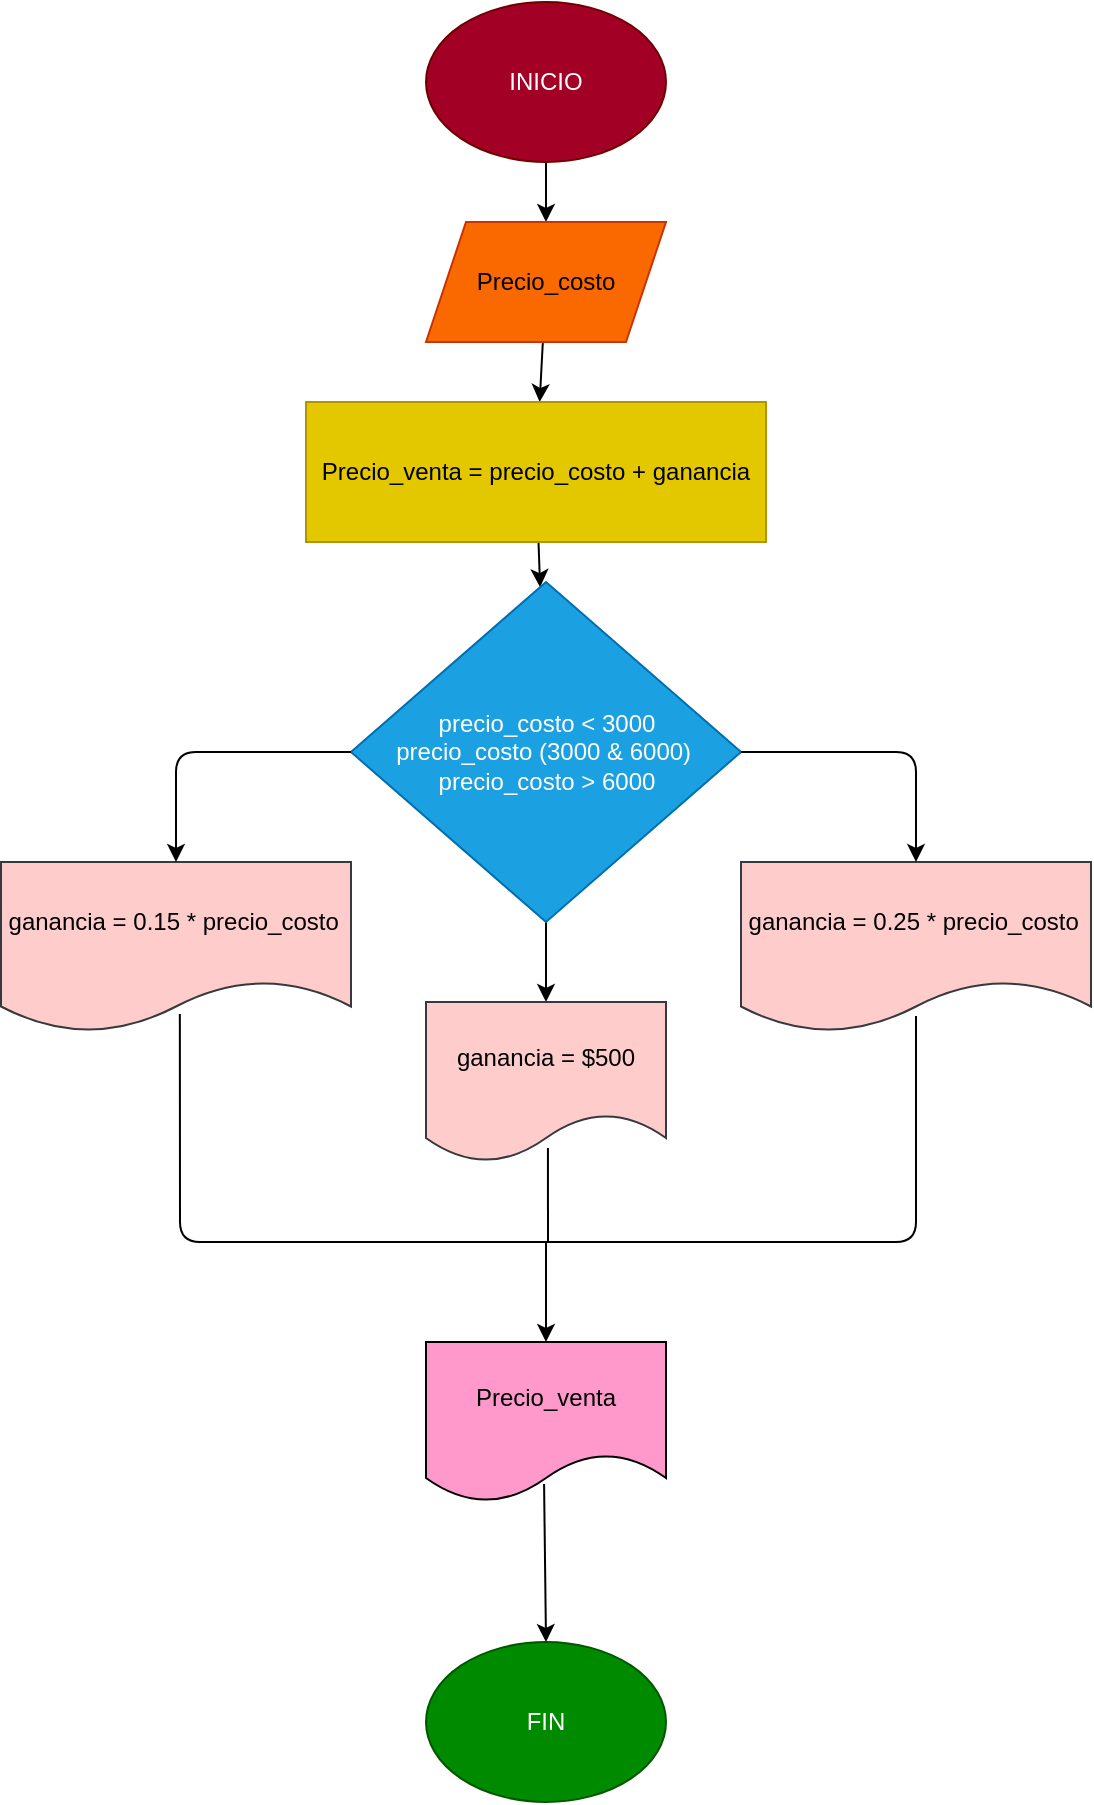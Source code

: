 <mxfile>
    <diagram id="Y5NTGkr8qHCl9NFckePX" name="Página-1">
        <mxGraphModel dx="1256" dy="487" grid="1" gridSize="10" guides="1" tooltips="1" connect="1" arrows="1" fold="1" page="1" pageScale="1" pageWidth="827" pageHeight="1169" math="0" shadow="0">
            <root>
                <mxCell id="0"/>
                <mxCell id="1" parent="0"/>
                <mxCell id="4" value="" style="edgeStyle=none;html=1;" edge="1" parent="1" source="2" target="3">
                    <mxGeometry relative="1" as="geometry"/>
                </mxCell>
                <mxCell id="2" value="INICIO" style="ellipse;whiteSpace=wrap;html=1;fillColor=#a20025;strokeColor=#6F0000;fontColor=#ffffff;" vertex="1" parent="1">
                    <mxGeometry x="160" y="40" width="120" height="80" as="geometry"/>
                </mxCell>
                <mxCell id="6" value="" style="edgeStyle=none;html=1;" edge="1" parent="1" source="3" target="5">
                    <mxGeometry relative="1" as="geometry"/>
                </mxCell>
                <mxCell id="3" value="Precio_costo" style="shape=parallelogram;perimeter=parallelogramPerimeter;whiteSpace=wrap;html=1;fixedSize=1;fillColor=#fa6800;strokeColor=#C73500;fontColor=#000000;" vertex="1" parent="1">
                    <mxGeometry x="160" y="150" width="120" height="60" as="geometry"/>
                </mxCell>
                <mxCell id="8" value="" style="edgeStyle=none;html=1;" edge="1" parent="1" source="5" target="7">
                    <mxGeometry relative="1" as="geometry"/>
                </mxCell>
                <mxCell id="5" value="Precio_venta = precio_costo + ganancia" style="whiteSpace=wrap;html=1;fillColor=#e3c800;strokeColor=#B09500;fontColor=#000000;" vertex="1" parent="1">
                    <mxGeometry x="100" y="240" width="230" height="70" as="geometry"/>
                </mxCell>
                <mxCell id="12" value="" style="edgeStyle=none;html=1;" edge="1" parent="1" source="7" target="11">
                    <mxGeometry relative="1" as="geometry"/>
                </mxCell>
                <mxCell id="7" value="precio_costo &amp;lt; 3000&lt;br&gt;precio_costo (3000 &amp;amp; 6000)&amp;nbsp;&lt;br&gt;precio_costo &amp;gt; 6000" style="rhombus;whiteSpace=wrap;html=1;fillColor=#1ba1e2;strokeColor=#006EAF;fontColor=#ffffff;" vertex="1" parent="1">
                    <mxGeometry x="122.5" y="330" width="195" height="170" as="geometry"/>
                </mxCell>
                <mxCell id="11" value="&lt;font color=&quot;#000000&quot;&gt;ganancia = $500&lt;/font&gt;" style="shape=document;whiteSpace=wrap;html=1;boundedLbl=1;fillColor=#ffcccc;strokeColor=#36393d;" vertex="1" parent="1">
                    <mxGeometry x="160" y="540" width="120" height="80" as="geometry"/>
                </mxCell>
                <mxCell id="13" value="&lt;font color=&quot;#000000&quot;&gt;ganancia = 0.15 * precio_costo&amp;nbsp;&lt;/font&gt;" style="shape=document;whiteSpace=wrap;html=1;boundedLbl=1;fillColor=#ffcccc;strokeColor=#36393d;" vertex="1" parent="1">
                    <mxGeometry x="-52.5" y="470" width="175" height="85" as="geometry"/>
                </mxCell>
                <mxCell id="17" value="&lt;font color=&quot;#000000&quot;&gt;ganancia = 0.25 * precio_costo&amp;nbsp;&lt;/font&gt;" style="shape=document;whiteSpace=wrap;html=1;boundedLbl=1;fillColor=#ffcccc;strokeColor=#36393d;" vertex="1" parent="1">
                    <mxGeometry x="317.5" y="470" width="175" height="85" as="geometry"/>
                </mxCell>
                <mxCell id="18" value="" style="endArrow=classic;html=1;fontColor=#000000;exitX=1;exitY=0.5;exitDx=0;exitDy=0;entryX=0.5;entryY=0;entryDx=0;entryDy=0;" edge="1" parent="1" source="7" target="17">
                    <mxGeometry width="50" height="50" relative="1" as="geometry">
                        <mxPoint x="230" y="540" as="sourcePoint"/>
                        <mxPoint x="280" y="490" as="targetPoint"/>
                        <Array as="points">
                            <mxPoint x="405" y="415"/>
                        </Array>
                    </mxGeometry>
                </mxCell>
                <mxCell id="19" value="" style="endArrow=classic;html=1;fontColor=#000000;exitX=0;exitY=0.5;exitDx=0;exitDy=0;entryX=0.5;entryY=0;entryDx=0;entryDy=0;" edge="1" parent="1" source="7" target="13">
                    <mxGeometry width="50" height="50" relative="1" as="geometry">
                        <mxPoint x="-20" y="480" as="sourcePoint"/>
                        <mxPoint x="30" y="430" as="targetPoint"/>
                        <Array as="points">
                            <mxPoint x="35" y="415"/>
                        </Array>
                    </mxGeometry>
                </mxCell>
                <mxCell id="22" value="Precio_venta" style="shape=document;whiteSpace=wrap;html=1;boundedLbl=1;fontColor=#000000;fillColor=#FF99CC;" vertex="1" parent="1">
                    <mxGeometry x="160" y="710" width="120" height="80" as="geometry"/>
                </mxCell>
                <mxCell id="26" value="" style="endArrow=none;html=1;fontColor=#000000;exitX=0.511;exitY=0.894;exitDx=0;exitDy=0;exitPerimeter=0;" edge="1" parent="1" source="13">
                    <mxGeometry width="50" height="50" relative="1" as="geometry">
                        <mxPoint x="190" y="680" as="sourcePoint"/>
                        <mxPoint x="220" y="660" as="targetPoint"/>
                        <Array as="points">
                            <mxPoint x="37" y="660"/>
                        </Array>
                    </mxGeometry>
                </mxCell>
                <mxCell id="27" value="" style="endArrow=none;html=1;fontColor=#000000;entryX=0.508;entryY=0.913;entryDx=0;entryDy=0;entryPerimeter=0;" edge="1" parent="1" target="11">
                    <mxGeometry width="50" height="50" relative="1" as="geometry">
                        <mxPoint x="221" y="660" as="sourcePoint"/>
                        <mxPoint x="240" y="630" as="targetPoint"/>
                    </mxGeometry>
                </mxCell>
                <mxCell id="28" value="" style="endArrow=none;html=1;fontColor=#000000;entryX=0.5;entryY=0.906;entryDx=0;entryDy=0;entryPerimeter=0;" edge="1" parent="1" target="17">
                    <mxGeometry width="50" height="50" relative="1" as="geometry">
                        <mxPoint x="220" y="660" as="sourcePoint"/>
                        <mxPoint x="240" y="630" as="targetPoint"/>
                        <Array as="points">
                            <mxPoint x="405" y="660"/>
                        </Array>
                    </mxGeometry>
                </mxCell>
                <mxCell id="29" value="" style="endArrow=classic;html=1;fontColor=#000000;" edge="1" parent="1">
                    <mxGeometry width="50" height="50" relative="1" as="geometry">
                        <mxPoint x="220" y="660" as="sourcePoint"/>
                        <mxPoint x="220" y="710" as="targetPoint"/>
                    </mxGeometry>
                </mxCell>
                <mxCell id="30" value="FIN" style="ellipse;whiteSpace=wrap;html=1;fontColor=#ffffff;fillColor=#008a00;strokeColor=#005700;" vertex="1" parent="1">
                    <mxGeometry x="160" y="860" width="120" height="80" as="geometry"/>
                </mxCell>
                <mxCell id="31" value="" style="endArrow=classic;html=1;fontColor=#000000;exitX=0.492;exitY=0.888;exitDx=0;exitDy=0;exitPerimeter=0;entryX=0.5;entryY=0;entryDx=0;entryDy=0;" edge="1" parent="1" source="22" target="30">
                    <mxGeometry width="50" height="50" relative="1" as="geometry">
                        <mxPoint x="190" y="880" as="sourcePoint"/>
                        <mxPoint x="240" y="830" as="targetPoint"/>
                    </mxGeometry>
                </mxCell>
            </root>
        </mxGraphModel>
    </diagram>
</mxfile>